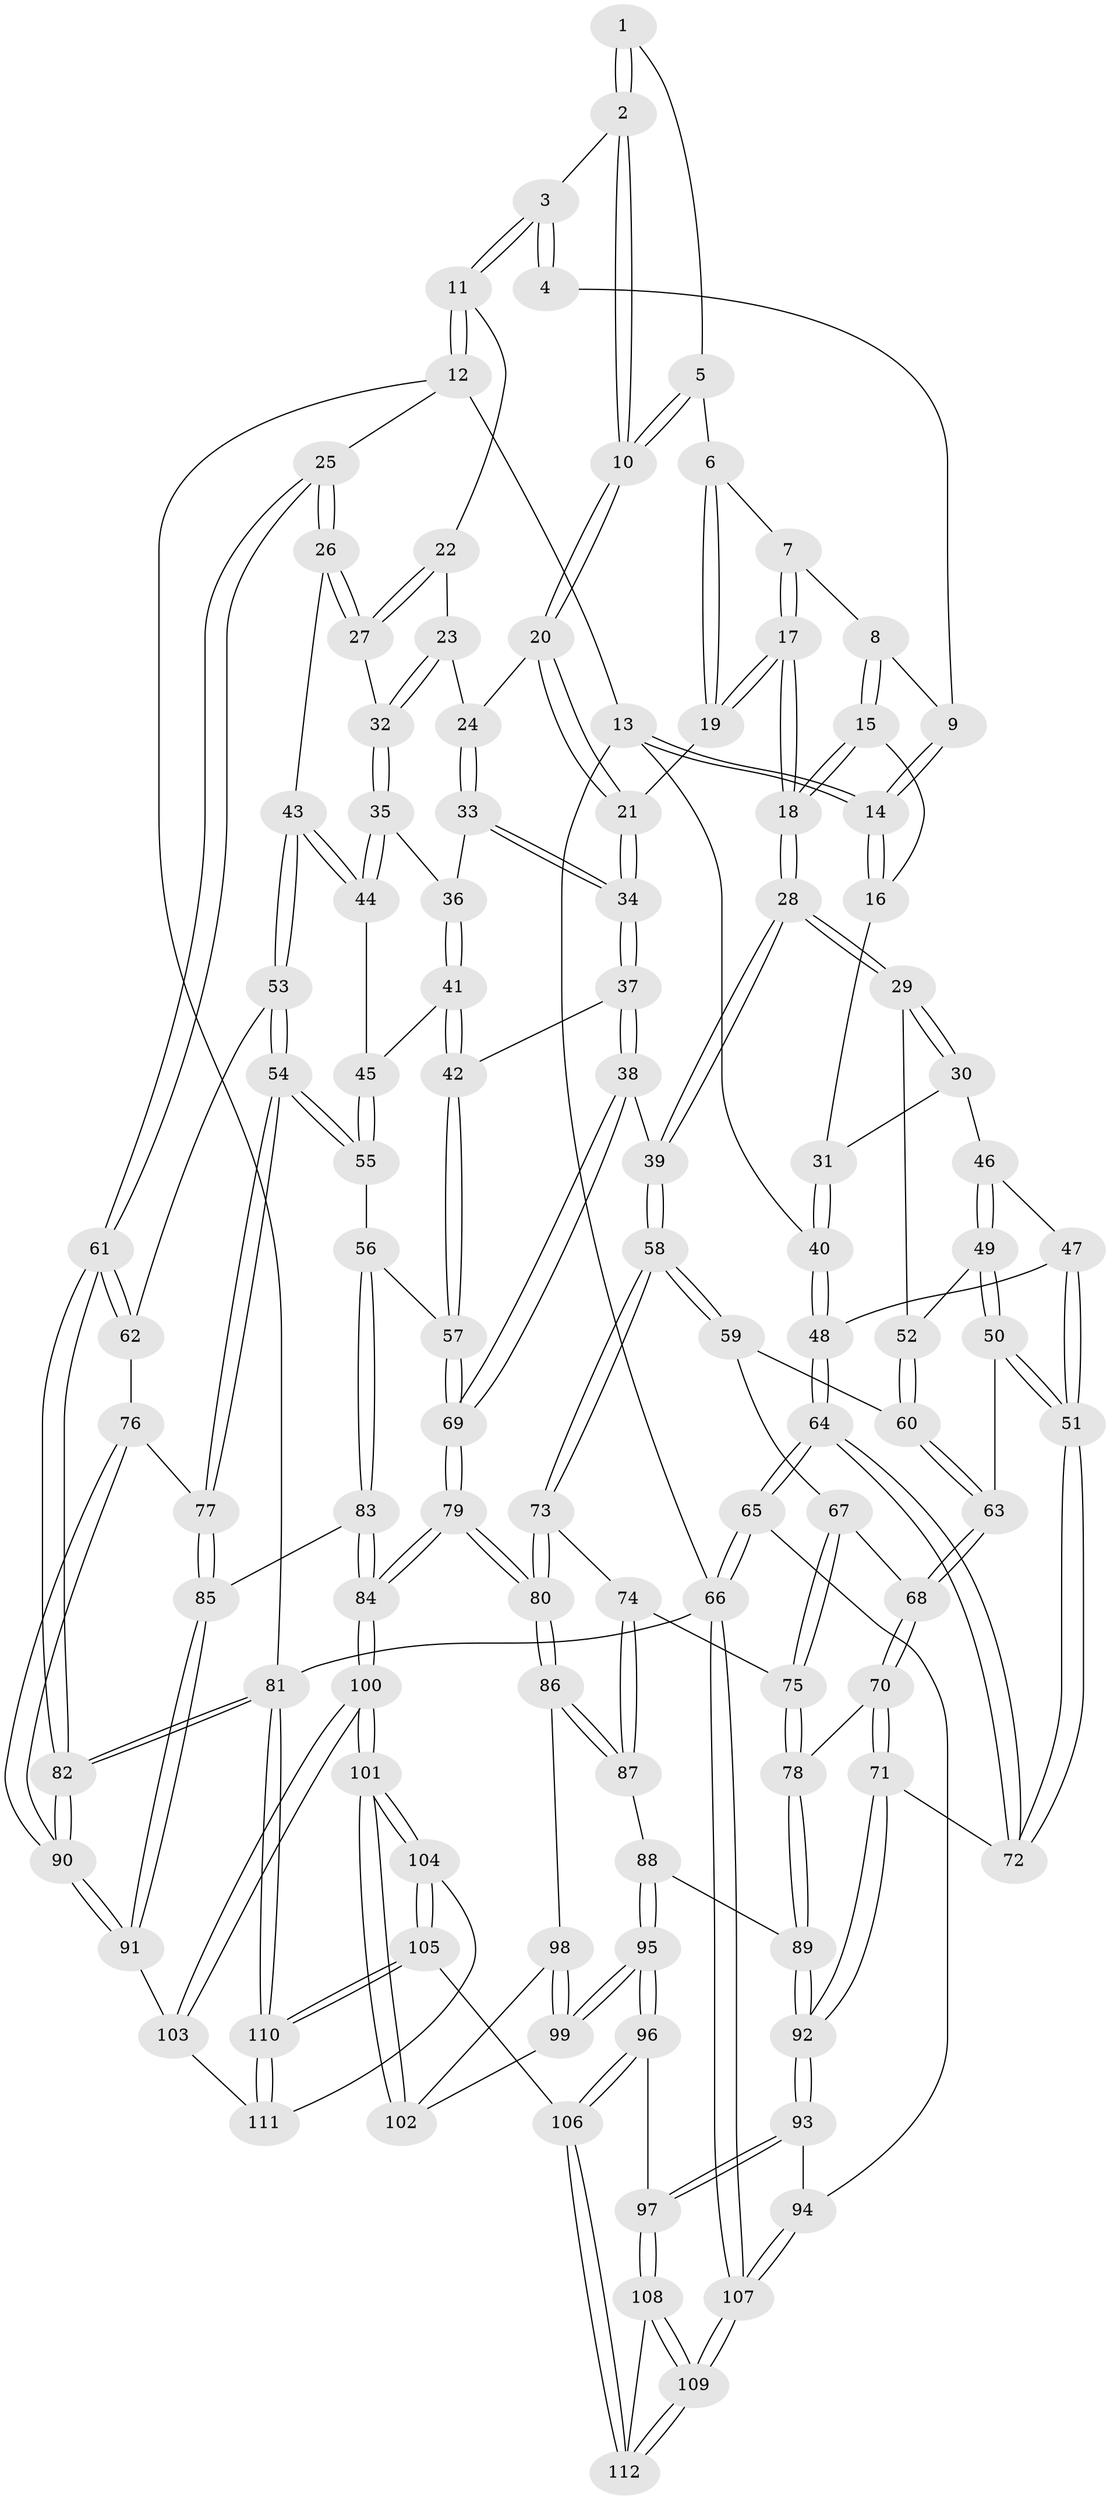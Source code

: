 // coarse degree distribution, {3: 0.7875, 2: 0.05, 4: 0.0875, 5: 0.0375, 6: 0.0375}
// Generated by graph-tools (version 1.1) at 2025/54/03/04/25 22:54:15]
// undirected, 112 vertices, 277 edges
graph export_dot {
  node [color=gray90,style=filled];
  1 [pos="+0.5294941518807043+0.02558267750058813"];
  2 [pos="+0.6113587964457502+0.09136244070114354"];
  3 [pos="+0.7857528797235128+0"];
  4 [pos="+0.5150215047962226+0"];
  5 [pos="+0.5255016594231239+0.04264879097387439"];
  6 [pos="+0.4906965596362679+0.09960876624158968"];
  7 [pos="+0.3888775615993398+0.047294278186995595"];
  8 [pos="+0.32937182422922917+0"];
  9 [pos="+0.30843881067213236+0"];
  10 [pos="+0.5997934048900012+0.12648259104386772"];
  11 [pos="+0.9570088925365162+0"];
  12 [pos="+1+0"];
  13 [pos="+0+0"];
  14 [pos="+0+0"];
  15 [pos="+0.25961828980491763+0.15405514672553353"];
  16 [pos="+0.1840972319270606+0.14567453641757075"];
  17 [pos="+0.3673327013769573+0.2576188703035067"];
  18 [pos="+0.35914978647989504+0.26834768367392003"];
  19 [pos="+0.5461880454319532+0.1749721641983919"];
  20 [pos="+0.5962374414180791+0.1435288749573911"];
  21 [pos="+0.5601843476288968+0.17663177115766784"];
  22 [pos="+0.8746014027517693+0"];
  23 [pos="+0.7842625624547388+0.13013514726681727"];
  24 [pos="+0.7517965250200495+0.16539679601336288"];
  25 [pos="+1+0.24040882050833726"];
  26 [pos="+1+0.26923855325347845"];
  27 [pos="+0.9158480637598932+0.25003639141883294"];
  28 [pos="+0.3495219258330708+0.3070200737743702"];
  29 [pos="+0.2552363708551052+0.32324478210731505"];
  30 [pos="+0.19186551081559797+0.30625548340211134"];
  31 [pos="+0.1694225434263363+0.24943009793952448"];
  32 [pos="+0.8845113664806479+0.2654616063929517"];
  33 [pos="+0.7478363962506783+0.19193944036263072"];
  34 [pos="+0.6237914063005757+0.32153378889640916"];
  35 [pos="+0.8728013519577271+0.2800209913222204"];
  36 [pos="+0.7902138068287822+0.27643976374607276"];
  37 [pos="+0.6233978184394048+0.3797348794755126"];
  38 [pos="+0.5976536455075905+0.4045528284126012"];
  39 [pos="+0.40867186677497647+0.39176152469580305"];
  40 [pos="+0+0"];
  41 [pos="+0.741445427126204+0.363131889864398"];
  42 [pos="+0.6380145066082394+0.38045601258832"];
  43 [pos="+0.9019467858240056+0.39040827908539977"];
  44 [pos="+0.8765780876737364+0.36254069464999045"];
  45 [pos="+0.7643356471550234+0.3733509682897294"];
  46 [pos="+0.11944198188673018+0.3350535187213055"];
  47 [pos="+0.11064846588870544+0.33509779189587"];
  48 [pos="+0+0.2549095828648064"];
  49 [pos="+0.13678249042883986+0.4434963153187795"];
  50 [pos="+0.13280195617261303+0.4587385823238007"];
  51 [pos="+0.045508033566903625+0.5160095751326498"];
  52 [pos="+0.22537640308278675+0.3996082055742132"];
  53 [pos="+0.9091005936021886+0.44900921516957565"];
  54 [pos="+0.8555204442044454+0.5080647063573674"];
  55 [pos="+0.8392014693055765+0.5079296734140836"];
  56 [pos="+0.8089825930986054+0.519960514373938"];
  57 [pos="+0.7992589950358707+0.5175312092690798"];
  58 [pos="+0.3866146717190047+0.4629928154210598"];
  59 [pos="+0.29452670279772475+0.4776182201034961"];
  60 [pos="+0.2199598637412057+0.45662988532886417"];
  61 [pos="+1+0.4520772896139104"];
  62 [pos="+1+0.46764205107411216"];
  63 [pos="+0.2022677230942789+0.4865047171917499"];
  64 [pos="+0+0.5665388332380569"];
  65 [pos="+0+0.6024968819830965"];
  66 [pos="+0+1"];
  67 [pos="+0.24248958139208893+0.5138524814581786"];
  68 [pos="+0.20456969762087296+0.49894628030845367"];
  69 [pos="+0.6150605318168313+0.5458345032095869"];
  70 [pos="+0.1697258489326383+0.5671825198421911"];
  71 [pos="+0.06741820007964819+0.5895661788503032"];
  72 [pos="+0+0.5616554577060079"];
  73 [pos="+0.38581153492972653+0.4865555982766061"];
  74 [pos="+0.36577270689503605+0.5154459509191374"];
  75 [pos="+0.2800504363798042+0.5716698322341714"];
  76 [pos="+0.9390359555139907+0.6001333174889465"];
  77 [pos="+0.9069648343554545+0.5933249521067998"];
  78 [pos="+0.25561520900681695+0.6128622009726219"];
  79 [pos="+0.5884421694946094+0.7011092734965825"];
  80 [pos="+0.5531426517917976+0.6894027541864224"];
  81 [pos="+1+1"];
  82 [pos="+1+0.7632857393927014"];
  83 [pos="+0.7281314663858899+0.6992763827552806"];
  84 [pos="+0.6126256749904121+0.735961616701527"];
  85 [pos="+0.8260342187899433+0.7057892378229333"];
  86 [pos="+0.3909897700238651+0.6964086013987261"];
  87 [pos="+0.36359916993553787+0.6871340042325419"];
  88 [pos="+0.35680850103005063+0.6875312866950355"];
  89 [pos="+0.26088896347582663+0.6382162115609257"];
  90 [pos="+1+0.7584766671328884"];
  91 [pos="+0.9100139385963025+0.7751990199354603"];
  92 [pos="+0.17057637979404996+0.7324339376176886"];
  93 [pos="+0.16943828143163775+0.7917344035707162"];
  94 [pos="+0.070274905933994+0.7858927840071513"];
  95 [pos="+0.23669821413038905+0.8252367170060839"];
  96 [pos="+0.23122645683871104+0.828090023650824"];
  97 [pos="+0.18446931816738366+0.8136250262674471"];
  98 [pos="+0.37441379948109926+0.7805596870135749"];
  99 [pos="+0.28134210689191264+0.8222807703619073"];
  100 [pos="+0.6106428365623459+0.7831355356901463"];
  101 [pos="+0.5634436040093868+0.9899727841078929"];
  102 [pos="+0.3963507344041907+0.8422553745549116"];
  103 [pos="+0.8616138829882589+0.8606454466087828"];
  104 [pos="+0.5607383634166488+1"];
  105 [pos="+0.5540663455285318+1"];
  106 [pos="+0.40515991166106785+1"];
  107 [pos="+0+1"];
  108 [pos="+0.14782022989841742+0.8741072115986904"];
  109 [pos="+0+1"];
  110 [pos="+1+1"];
  111 [pos="+0.8620779484018076+0.8912089726198399"];
  112 [pos="+0.3195759135483927+1"];
  1 -- 2;
  1 -- 2;
  1 -- 5;
  2 -- 3;
  2 -- 10;
  2 -- 10;
  3 -- 4;
  3 -- 4;
  3 -- 11;
  3 -- 11;
  4 -- 9;
  5 -- 6;
  5 -- 10;
  5 -- 10;
  6 -- 7;
  6 -- 19;
  6 -- 19;
  7 -- 8;
  7 -- 17;
  7 -- 17;
  8 -- 9;
  8 -- 15;
  8 -- 15;
  9 -- 14;
  9 -- 14;
  10 -- 20;
  10 -- 20;
  11 -- 12;
  11 -- 12;
  11 -- 22;
  12 -- 13;
  12 -- 25;
  12 -- 81;
  13 -- 14;
  13 -- 14;
  13 -- 40;
  13 -- 66;
  14 -- 16;
  14 -- 16;
  15 -- 16;
  15 -- 18;
  15 -- 18;
  16 -- 31;
  17 -- 18;
  17 -- 18;
  17 -- 19;
  17 -- 19;
  18 -- 28;
  18 -- 28;
  19 -- 21;
  20 -- 21;
  20 -- 21;
  20 -- 24;
  21 -- 34;
  21 -- 34;
  22 -- 23;
  22 -- 27;
  22 -- 27;
  23 -- 24;
  23 -- 32;
  23 -- 32;
  24 -- 33;
  24 -- 33;
  25 -- 26;
  25 -- 26;
  25 -- 61;
  25 -- 61;
  26 -- 27;
  26 -- 27;
  26 -- 43;
  27 -- 32;
  28 -- 29;
  28 -- 29;
  28 -- 39;
  28 -- 39;
  29 -- 30;
  29 -- 30;
  29 -- 52;
  30 -- 31;
  30 -- 46;
  31 -- 40;
  31 -- 40;
  32 -- 35;
  32 -- 35;
  33 -- 34;
  33 -- 34;
  33 -- 36;
  34 -- 37;
  34 -- 37;
  35 -- 36;
  35 -- 44;
  35 -- 44;
  36 -- 41;
  36 -- 41;
  37 -- 38;
  37 -- 38;
  37 -- 42;
  38 -- 39;
  38 -- 69;
  38 -- 69;
  39 -- 58;
  39 -- 58;
  40 -- 48;
  40 -- 48;
  41 -- 42;
  41 -- 42;
  41 -- 45;
  42 -- 57;
  42 -- 57;
  43 -- 44;
  43 -- 44;
  43 -- 53;
  43 -- 53;
  44 -- 45;
  45 -- 55;
  45 -- 55;
  46 -- 47;
  46 -- 49;
  46 -- 49;
  47 -- 48;
  47 -- 51;
  47 -- 51;
  48 -- 64;
  48 -- 64;
  49 -- 50;
  49 -- 50;
  49 -- 52;
  50 -- 51;
  50 -- 51;
  50 -- 63;
  51 -- 72;
  51 -- 72;
  52 -- 60;
  52 -- 60;
  53 -- 54;
  53 -- 54;
  53 -- 62;
  54 -- 55;
  54 -- 55;
  54 -- 77;
  54 -- 77;
  55 -- 56;
  56 -- 57;
  56 -- 83;
  56 -- 83;
  57 -- 69;
  57 -- 69;
  58 -- 59;
  58 -- 59;
  58 -- 73;
  58 -- 73;
  59 -- 60;
  59 -- 67;
  60 -- 63;
  60 -- 63;
  61 -- 62;
  61 -- 62;
  61 -- 82;
  61 -- 82;
  62 -- 76;
  63 -- 68;
  63 -- 68;
  64 -- 65;
  64 -- 65;
  64 -- 72;
  64 -- 72;
  65 -- 66;
  65 -- 66;
  65 -- 94;
  66 -- 107;
  66 -- 107;
  66 -- 81;
  67 -- 68;
  67 -- 75;
  67 -- 75;
  68 -- 70;
  68 -- 70;
  69 -- 79;
  69 -- 79;
  70 -- 71;
  70 -- 71;
  70 -- 78;
  71 -- 72;
  71 -- 92;
  71 -- 92;
  73 -- 74;
  73 -- 80;
  73 -- 80;
  74 -- 75;
  74 -- 87;
  74 -- 87;
  75 -- 78;
  75 -- 78;
  76 -- 77;
  76 -- 90;
  76 -- 90;
  77 -- 85;
  77 -- 85;
  78 -- 89;
  78 -- 89;
  79 -- 80;
  79 -- 80;
  79 -- 84;
  79 -- 84;
  80 -- 86;
  80 -- 86;
  81 -- 82;
  81 -- 82;
  81 -- 110;
  81 -- 110;
  82 -- 90;
  82 -- 90;
  83 -- 84;
  83 -- 84;
  83 -- 85;
  84 -- 100;
  84 -- 100;
  85 -- 91;
  85 -- 91;
  86 -- 87;
  86 -- 87;
  86 -- 98;
  87 -- 88;
  88 -- 89;
  88 -- 95;
  88 -- 95;
  89 -- 92;
  89 -- 92;
  90 -- 91;
  90 -- 91;
  91 -- 103;
  92 -- 93;
  92 -- 93;
  93 -- 94;
  93 -- 97;
  93 -- 97;
  94 -- 107;
  94 -- 107;
  95 -- 96;
  95 -- 96;
  95 -- 99;
  95 -- 99;
  96 -- 97;
  96 -- 106;
  96 -- 106;
  97 -- 108;
  97 -- 108;
  98 -- 99;
  98 -- 99;
  98 -- 102;
  99 -- 102;
  100 -- 101;
  100 -- 101;
  100 -- 103;
  100 -- 103;
  101 -- 102;
  101 -- 102;
  101 -- 104;
  101 -- 104;
  103 -- 111;
  104 -- 105;
  104 -- 105;
  104 -- 111;
  105 -- 106;
  105 -- 110;
  105 -- 110;
  106 -- 112;
  106 -- 112;
  107 -- 109;
  107 -- 109;
  108 -- 109;
  108 -- 109;
  108 -- 112;
  109 -- 112;
  109 -- 112;
  110 -- 111;
  110 -- 111;
}
